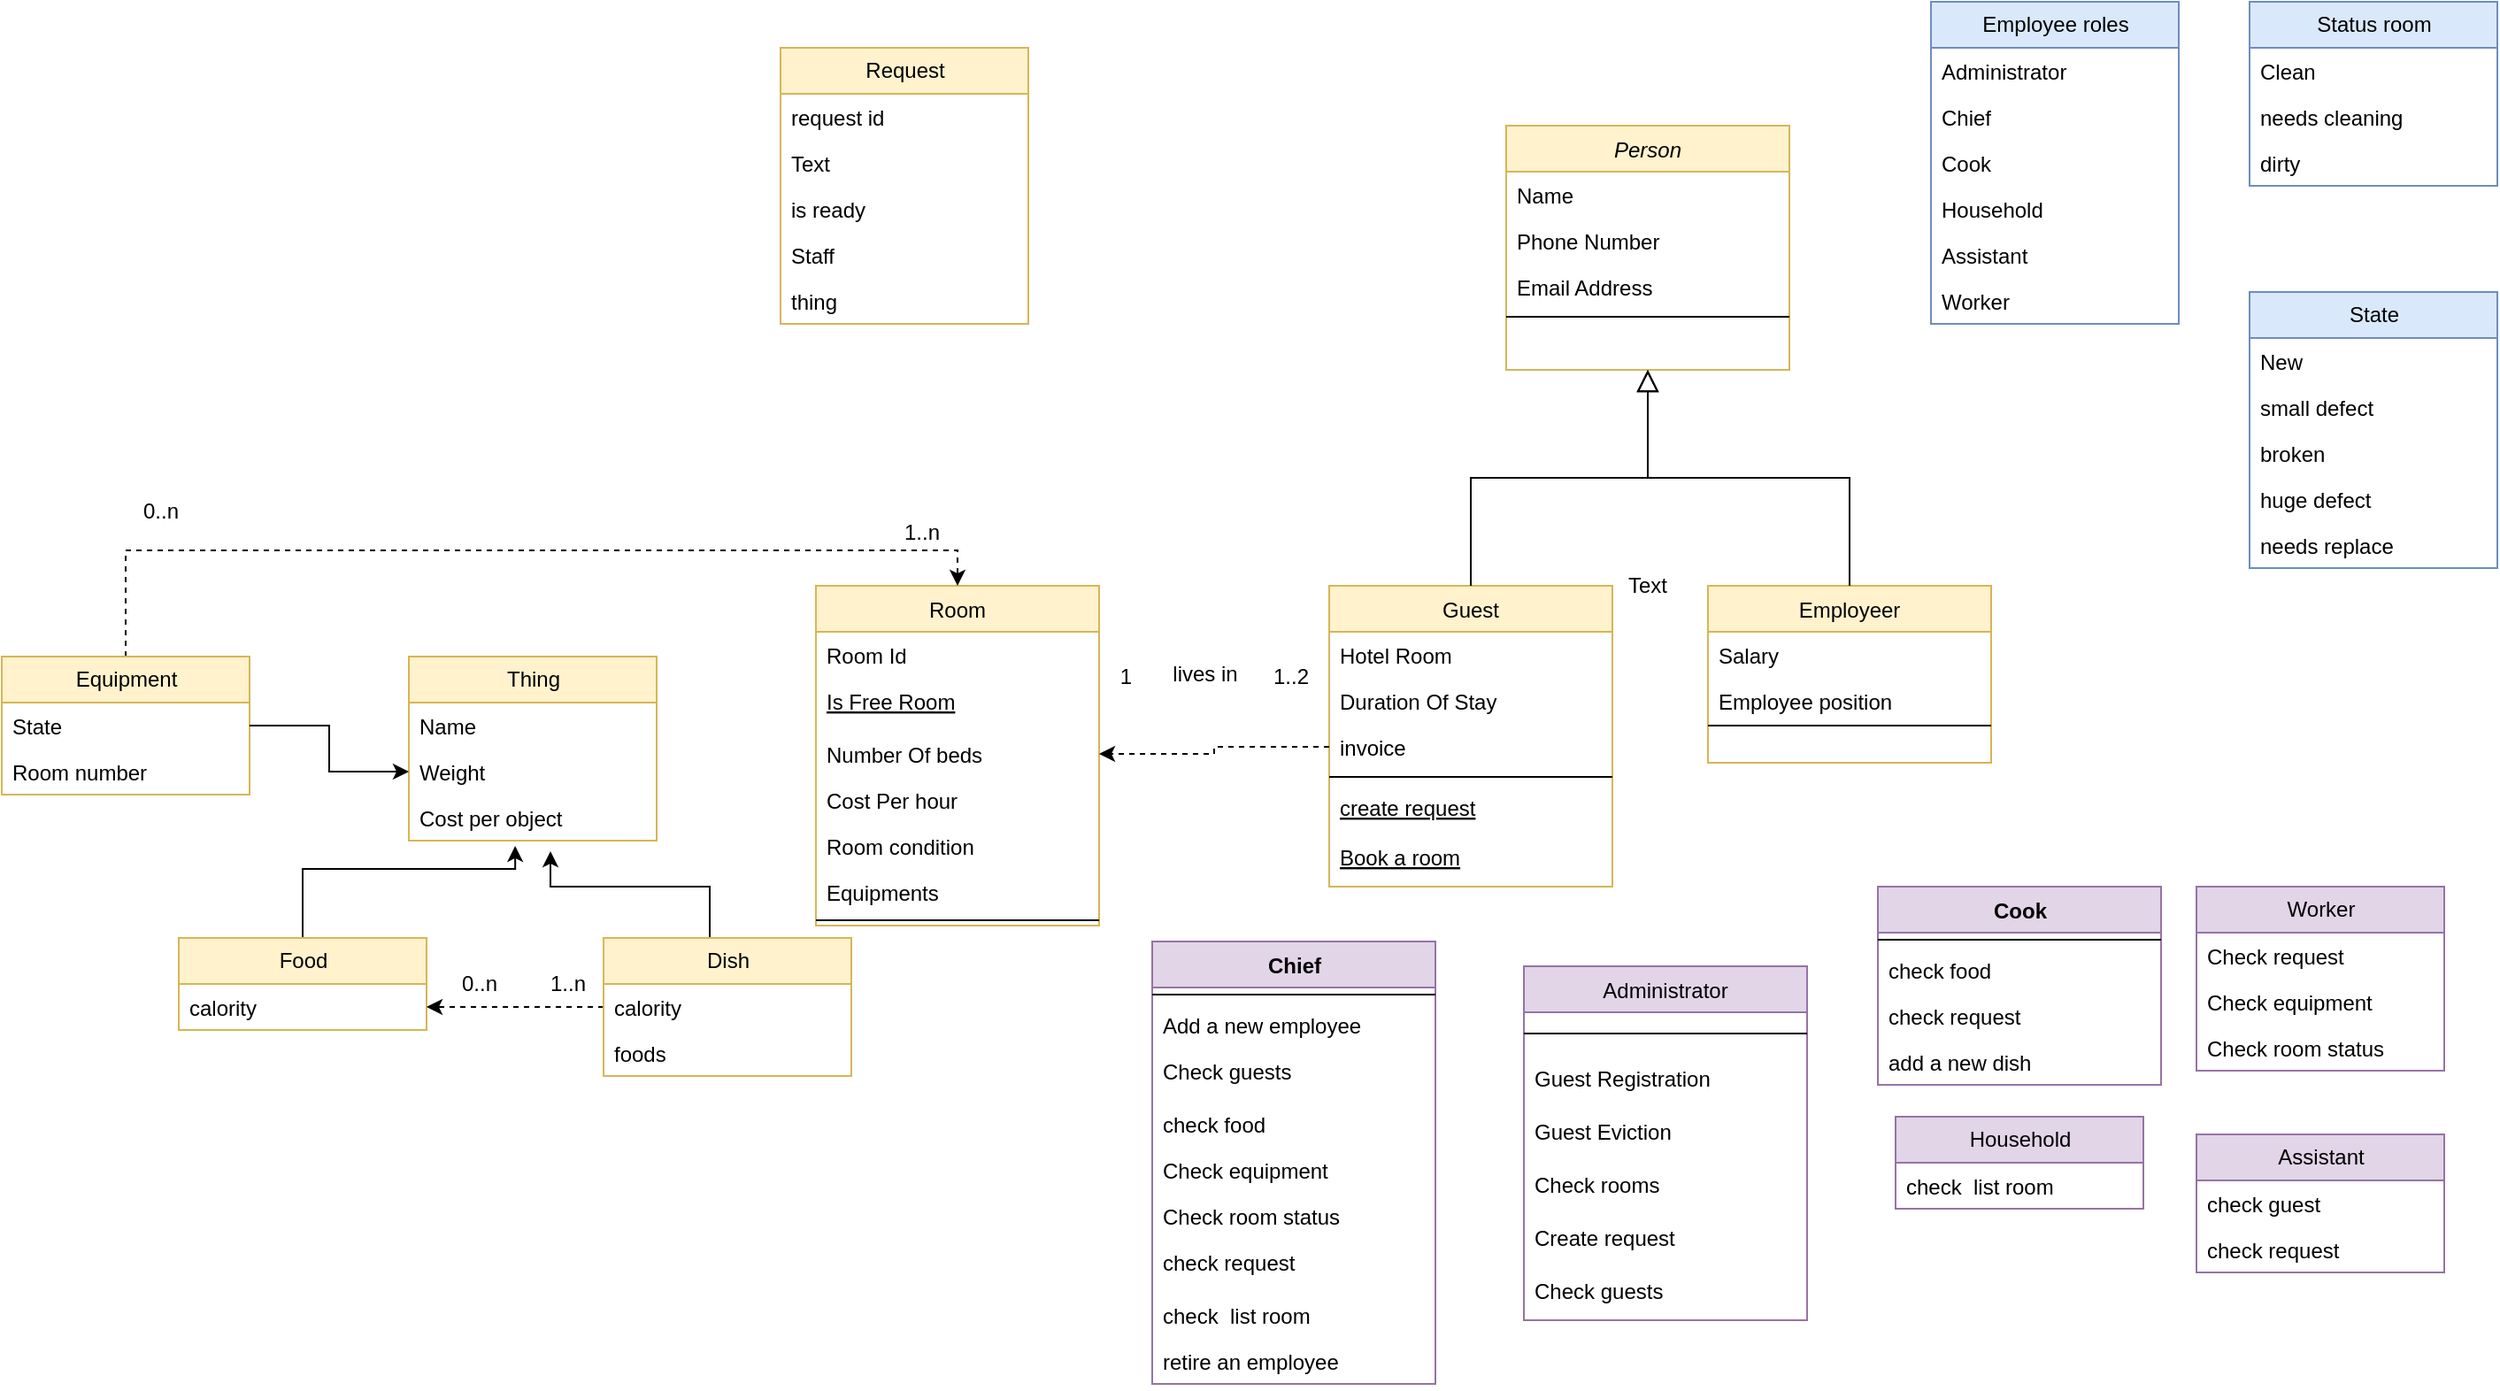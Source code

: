 <mxfile version="14.8.0" type="github">
  <diagram id="C5RBs43oDa-KdzZeNtuy" name="Page-1">
    <mxGraphModel dx="2580" dy="656" grid="1" gridSize="10" guides="1" tooltips="1" connect="1" arrows="1" fold="1" page="1" pageScale="1" pageWidth="827" pageHeight="1169" math="0" shadow="0">
      <root>
        <mxCell id="WIyWlLk6GJQsqaUBKTNV-0" />
        <mxCell id="WIyWlLk6GJQsqaUBKTNV-1" parent="WIyWlLk6GJQsqaUBKTNV-0" />
        <mxCell id="zkfFHV4jXpPFQw0GAbJ--0" value="Person" style="swimlane;fontStyle=2;align=center;verticalAlign=top;childLayout=stackLayout;horizontal=1;startSize=26;horizontalStack=0;resizeParent=1;resizeLast=0;collapsible=1;marginBottom=0;rounded=0;shadow=0;strokeWidth=1;fillColor=#fff2cc;strokeColor=#d6b656;" parent="WIyWlLk6GJQsqaUBKTNV-1" vertex="1">
          <mxGeometry x="220" y="100" width="160" height="138" as="geometry">
            <mxRectangle x="230" y="140" width="160" height="26" as="alternateBounds" />
          </mxGeometry>
        </mxCell>
        <mxCell id="zkfFHV4jXpPFQw0GAbJ--1" value="Name" style="text;align=left;verticalAlign=top;spacingLeft=4;spacingRight=4;overflow=hidden;rotatable=0;points=[[0,0.5],[1,0.5]];portConstraint=eastwest;" parent="zkfFHV4jXpPFQw0GAbJ--0" vertex="1">
          <mxGeometry y="26" width="160" height="26" as="geometry" />
        </mxCell>
        <mxCell id="zkfFHV4jXpPFQw0GAbJ--2" value="Phone Number" style="text;align=left;verticalAlign=top;spacingLeft=4;spacingRight=4;overflow=hidden;rotatable=0;points=[[0,0.5],[1,0.5]];portConstraint=eastwest;rounded=0;shadow=0;html=0;" parent="zkfFHV4jXpPFQw0GAbJ--0" vertex="1">
          <mxGeometry y="52" width="160" height="26" as="geometry" />
        </mxCell>
        <mxCell id="zkfFHV4jXpPFQw0GAbJ--3" value="Email Address" style="text;align=left;verticalAlign=top;spacingLeft=4;spacingRight=4;overflow=hidden;rotatable=0;points=[[0,0.5],[1,0.5]];portConstraint=eastwest;rounded=0;shadow=0;html=0;" parent="zkfFHV4jXpPFQw0GAbJ--0" vertex="1">
          <mxGeometry y="78" width="160" height="26" as="geometry" />
        </mxCell>
        <mxCell id="zkfFHV4jXpPFQw0GAbJ--4" value="" style="line;html=1;strokeWidth=1;align=left;verticalAlign=middle;spacingTop=-1;spacingLeft=3;spacingRight=3;rotatable=0;labelPosition=right;points=[];portConstraint=eastwest;" parent="zkfFHV4jXpPFQw0GAbJ--0" vertex="1">
          <mxGeometry y="104" width="160" height="8" as="geometry" />
        </mxCell>
        <mxCell id="zkfFHV4jXpPFQw0GAbJ--6" value="Guest" style="swimlane;fontStyle=0;align=center;verticalAlign=top;childLayout=stackLayout;horizontal=1;startSize=26;horizontalStack=0;resizeParent=1;resizeLast=0;collapsible=1;marginBottom=0;rounded=0;shadow=0;strokeWidth=1;fillColor=#fff2cc;strokeColor=#d6b656;" parent="WIyWlLk6GJQsqaUBKTNV-1" vertex="1">
          <mxGeometry x="120" y="360" width="160" height="170" as="geometry">
            <mxRectangle x="120" y="360" width="160" height="26" as="alternateBounds" />
          </mxGeometry>
        </mxCell>
        <mxCell id="zkfFHV4jXpPFQw0GAbJ--7" value="Hotel Room" style="text;align=left;verticalAlign=top;spacingLeft=4;spacingRight=4;overflow=hidden;rotatable=0;points=[[0,0.5],[1,0.5]];portConstraint=eastwest;" parent="zkfFHV4jXpPFQw0GAbJ--6" vertex="1">
          <mxGeometry y="26" width="160" height="26" as="geometry" />
        </mxCell>
        <mxCell id="yf0rMmbmhdblQvmh_rV2-175" value="Duration Of Stay" style="text;align=left;verticalAlign=top;spacingLeft=4;spacingRight=4;overflow=hidden;rotatable=0;points=[[0,0.5],[1,0.5]];portConstraint=eastwest;rounded=0;shadow=0;html=0;" vertex="1" parent="zkfFHV4jXpPFQw0GAbJ--6">
          <mxGeometry y="52" width="160" height="26" as="geometry" />
        </mxCell>
        <mxCell id="zkfFHV4jXpPFQw0GAbJ--8" value="invoice" style="text;align=left;verticalAlign=top;spacingLeft=4;spacingRight=4;overflow=hidden;rotatable=0;points=[[0,0.5],[1,0.5]];portConstraint=eastwest;rounded=0;shadow=0;html=0;" parent="zkfFHV4jXpPFQw0GAbJ--6" vertex="1">
          <mxGeometry y="78" width="160" height="26" as="geometry" />
        </mxCell>
        <mxCell id="zkfFHV4jXpPFQw0GAbJ--9" value="" style="line;html=1;strokeWidth=1;align=left;verticalAlign=middle;spacingTop=-1;spacingLeft=3;spacingRight=3;rotatable=0;labelPosition=right;points=[];portConstraint=eastwest;" parent="zkfFHV4jXpPFQw0GAbJ--6" vertex="1">
          <mxGeometry y="104" width="160" height="8" as="geometry" />
        </mxCell>
        <mxCell id="yf0rMmbmhdblQvmh_rV2-177" value="create request" style="text;align=left;verticalAlign=top;spacingLeft=4;spacingRight=4;overflow=hidden;rotatable=0;points=[[0,0.5],[1,0.5]];portConstraint=eastwest;fontStyle=4" vertex="1" parent="zkfFHV4jXpPFQw0GAbJ--6">
          <mxGeometry y="112" width="160" height="28" as="geometry" />
        </mxCell>
        <mxCell id="zkfFHV4jXpPFQw0GAbJ--10" value="Book a room" style="text;align=left;verticalAlign=top;spacingLeft=4;spacingRight=4;overflow=hidden;rotatable=0;points=[[0,0.5],[1,0.5]];portConstraint=eastwest;fontStyle=4" parent="zkfFHV4jXpPFQw0GAbJ--6" vertex="1">
          <mxGeometry y="140" width="160" height="28" as="geometry" />
        </mxCell>
        <mxCell id="zkfFHV4jXpPFQw0GAbJ--12" value="" style="endArrow=block;endSize=10;endFill=0;shadow=0;strokeWidth=1;rounded=0;edgeStyle=elbowEdgeStyle;elbow=vertical;" parent="WIyWlLk6GJQsqaUBKTNV-1" source="zkfFHV4jXpPFQw0GAbJ--6" target="zkfFHV4jXpPFQw0GAbJ--0" edge="1">
          <mxGeometry width="160" relative="1" as="geometry">
            <mxPoint x="200" y="203" as="sourcePoint" />
            <mxPoint x="200" y="203" as="targetPoint" />
          </mxGeometry>
        </mxCell>
        <mxCell id="zkfFHV4jXpPFQw0GAbJ--13" value="Employeer" style="swimlane;fontStyle=0;align=center;verticalAlign=top;childLayout=stackLayout;horizontal=1;startSize=26;horizontalStack=0;resizeParent=1;resizeLast=0;collapsible=1;marginBottom=0;rounded=0;shadow=0;strokeWidth=1;fillColor=#fff2cc;strokeColor=#d6b656;" parent="WIyWlLk6GJQsqaUBKTNV-1" vertex="1">
          <mxGeometry x="334" y="360" width="160" height="100" as="geometry">
            <mxRectangle x="340" y="380" width="170" height="26" as="alternateBounds" />
          </mxGeometry>
        </mxCell>
        <mxCell id="yf0rMmbmhdblQvmh_rV2-78" value="Salary" style="text;align=left;verticalAlign=top;spacingLeft=4;spacingRight=4;overflow=hidden;rotatable=0;points=[[0,0.5],[1,0.5]];portConstraint=eastwest;" vertex="1" parent="zkfFHV4jXpPFQw0GAbJ--13">
          <mxGeometry y="26" width="160" height="26" as="geometry" />
        </mxCell>
        <mxCell id="zkfFHV4jXpPFQw0GAbJ--14" value="Employee position" style="text;align=left;verticalAlign=top;spacingLeft=4;spacingRight=4;overflow=hidden;rotatable=0;points=[[0,0.5],[1,0.5]];portConstraint=eastwest;" parent="zkfFHV4jXpPFQw0GAbJ--13" vertex="1">
          <mxGeometry y="52" width="160" height="26" as="geometry" />
        </mxCell>
        <mxCell id="zkfFHV4jXpPFQw0GAbJ--15" value="" style="line;html=1;strokeWidth=1;align=left;verticalAlign=middle;spacingTop=-1;spacingLeft=3;spacingRight=3;rotatable=0;labelPosition=right;points=[];portConstraint=eastwest;" parent="zkfFHV4jXpPFQw0GAbJ--13" vertex="1">
          <mxGeometry y="78" width="160" height="2" as="geometry" />
        </mxCell>
        <mxCell id="zkfFHV4jXpPFQw0GAbJ--16" value="" style="endArrow=block;endSize=10;endFill=0;shadow=0;strokeWidth=1;rounded=0;edgeStyle=elbowEdgeStyle;elbow=vertical;" parent="WIyWlLk6GJQsqaUBKTNV-1" source="zkfFHV4jXpPFQw0GAbJ--13" target="zkfFHV4jXpPFQw0GAbJ--0" edge="1">
          <mxGeometry width="160" relative="1" as="geometry">
            <mxPoint x="210" y="373" as="sourcePoint" />
            <mxPoint x="310" y="271" as="targetPoint" />
          </mxGeometry>
        </mxCell>
        <mxCell id="yf0rMmbmhdblQvmh_rV2-1" value="Text" style="text;html=1;strokeColor=none;fillColor=none;align=center;verticalAlign=middle;whiteSpace=wrap;rounded=0;" vertex="1" parent="WIyWlLk6GJQsqaUBKTNV-1">
          <mxGeometry x="280" y="350" width="40" height="20" as="geometry" />
        </mxCell>
        <mxCell id="yf0rMmbmhdblQvmh_rV2-2" value="Room" style="swimlane;fontStyle=0;align=center;verticalAlign=top;childLayout=stackLayout;horizontal=1;startSize=26;horizontalStack=0;resizeParent=1;resizeLast=0;collapsible=1;marginBottom=0;rounded=0;shadow=0;strokeWidth=1;fillColor=#fff2cc;strokeColor=#d6b656;" vertex="1" parent="WIyWlLk6GJQsqaUBKTNV-1">
          <mxGeometry x="-170" y="360" width="160" height="192" as="geometry">
            <mxRectangle x="120" y="360" width="160" height="26" as="alternateBounds" />
          </mxGeometry>
        </mxCell>
        <mxCell id="yf0rMmbmhdblQvmh_rV2-3" value="Room Id" style="text;align=left;verticalAlign=top;spacingLeft=4;spacingRight=4;overflow=hidden;rotatable=0;points=[[0,0.5],[1,0.5]];portConstraint=eastwest;" vertex="1" parent="yf0rMmbmhdblQvmh_rV2-2">
          <mxGeometry y="26" width="160" height="26" as="geometry" />
        </mxCell>
        <mxCell id="yf0rMmbmhdblQvmh_rV2-6" value="Is Free Room" style="text;align=left;verticalAlign=top;spacingLeft=4;spacingRight=4;overflow=hidden;rotatable=0;points=[[0,0.5],[1,0.5]];portConstraint=eastwest;fontStyle=4" vertex="1" parent="yf0rMmbmhdblQvmh_rV2-2">
          <mxGeometry y="52" width="160" height="30" as="geometry" />
        </mxCell>
        <mxCell id="yf0rMmbmhdblQvmh_rV2-4" value="Number Of beds" style="text;align=left;verticalAlign=top;spacingLeft=4;spacingRight=4;overflow=hidden;rotatable=0;points=[[0,0.5],[1,0.5]];portConstraint=eastwest;rounded=0;shadow=0;html=0;" vertex="1" parent="yf0rMmbmhdblQvmh_rV2-2">
          <mxGeometry y="82" width="160" height="26" as="geometry" />
        </mxCell>
        <mxCell id="yf0rMmbmhdblQvmh_rV2-31" value="Cost Per hour" style="text;align=left;verticalAlign=top;spacingLeft=4;spacingRight=4;overflow=hidden;rotatable=0;points=[[0,0.5],[1,0.5]];portConstraint=eastwest;rounded=0;shadow=0;html=0;" vertex="1" parent="yf0rMmbmhdblQvmh_rV2-2">
          <mxGeometry y="108" width="160" height="26" as="geometry" />
        </mxCell>
        <mxCell id="yf0rMmbmhdblQvmh_rV2-131" value="Room condition" style="text;align=left;verticalAlign=top;spacingLeft=4;spacingRight=4;overflow=hidden;rotatable=0;points=[[0,0.5],[1,0.5]];portConstraint=eastwest;rounded=0;shadow=0;html=0;" vertex="1" parent="yf0rMmbmhdblQvmh_rV2-2">
          <mxGeometry y="134" width="160" height="26" as="geometry" />
        </mxCell>
        <mxCell id="yf0rMmbmhdblQvmh_rV2-13" value="Equipments" style="text;align=left;verticalAlign=top;spacingLeft=4;spacingRight=4;overflow=hidden;rotatable=0;points=[[0,0.5],[1,0.5]];portConstraint=eastwest;rounded=0;shadow=0;html=0;" vertex="1" parent="yf0rMmbmhdblQvmh_rV2-2">
          <mxGeometry y="160" width="160" height="26" as="geometry" />
        </mxCell>
        <mxCell id="yf0rMmbmhdblQvmh_rV2-5" value="" style="line;html=1;strokeWidth=1;align=left;verticalAlign=middle;spacingTop=-1;spacingLeft=3;spacingRight=3;rotatable=0;labelPosition=right;points=[];portConstraint=eastwest;" vertex="1" parent="yf0rMmbmhdblQvmh_rV2-2">
          <mxGeometry y="186" width="160" height="6" as="geometry" />
        </mxCell>
        <mxCell id="yf0rMmbmhdblQvmh_rV2-14" style="edgeStyle=orthogonalEdgeStyle;rounded=0;orthogonalLoop=1;jettySize=auto;html=1;entryX=1;entryY=0.5;entryDx=0;entryDy=0;dashed=1;" edge="1" parent="WIyWlLk6GJQsqaUBKTNV-1" source="zkfFHV4jXpPFQw0GAbJ--8" target="yf0rMmbmhdblQvmh_rV2-4">
          <mxGeometry relative="1" as="geometry" />
        </mxCell>
        <mxCell id="yf0rMmbmhdblQvmh_rV2-15" value="" style="resizable=0;align=right;verticalAlign=bottom;labelBackgroundColor=none;fontSize=12;" connectable="0" vertex="1" parent="WIyWlLk6GJQsqaUBKTNV-1">
          <mxGeometry x="50" y="429" as="geometry">
            <mxPoint x="65" y="-3" as="offset" />
          </mxGeometry>
        </mxCell>
        <mxCell id="yf0rMmbmhdblQvmh_rV2-18" value="1..2" style="resizable=0;align=right;verticalAlign=bottom;labelBackgroundColor=none;fontSize=12;" connectable="0" vertex="1" parent="WIyWlLk6GJQsqaUBKTNV-1">
          <mxGeometry x="109.997" y="420.002" as="geometry" />
        </mxCell>
        <mxCell id="yf0rMmbmhdblQvmh_rV2-19" value="lives in" style="text;html=1;strokeColor=none;fillColor=none;align=center;verticalAlign=middle;whiteSpace=wrap;rounded=0;" vertex="1" parent="WIyWlLk6GJQsqaUBKTNV-1">
          <mxGeometry x="30" y="400" width="40" height="20" as="geometry" />
        </mxCell>
        <mxCell id="yf0rMmbmhdblQvmh_rV2-21" value="Administrator" style="swimlane;fontStyle=0;align=center;verticalAlign=top;childLayout=stackLayout;horizontal=1;startSize=26;horizontalStack=0;resizeParent=1;resizeLast=0;collapsible=1;marginBottom=0;rounded=0;shadow=0;strokeWidth=1;fillColor=#e1d5e7;strokeColor=#9673a6;" vertex="1" parent="WIyWlLk6GJQsqaUBKTNV-1">
          <mxGeometry x="230" y="575" width="160" height="200" as="geometry">
            <mxRectangle x="340" y="380" width="170" height="26" as="alternateBounds" />
          </mxGeometry>
        </mxCell>
        <mxCell id="yf0rMmbmhdblQvmh_rV2-24" value="" style="line;html=1;strokeWidth=1;align=left;verticalAlign=middle;spacingTop=-1;spacingLeft=3;spacingRight=3;rotatable=0;labelPosition=right;points=[];portConstraint=eastwest;" vertex="1" parent="yf0rMmbmhdblQvmh_rV2-21">
          <mxGeometry y="26" width="160" height="24" as="geometry" />
        </mxCell>
        <mxCell id="yf0rMmbmhdblQvmh_rV2-28" value="Guest Registration" style="text;align=left;verticalAlign=top;spacingLeft=4;spacingRight=4;overflow=hidden;rotatable=0;points=[[0,0.5],[1,0.5]];portConstraint=eastwest;" vertex="1" parent="yf0rMmbmhdblQvmh_rV2-21">
          <mxGeometry y="50" width="160" height="30" as="geometry" />
        </mxCell>
        <mxCell id="yf0rMmbmhdblQvmh_rV2-111" value="Guest Eviction" style="text;align=left;verticalAlign=top;spacingLeft=4;spacingRight=4;overflow=hidden;rotatable=0;points=[[0,0.5],[1,0.5]];portConstraint=eastwest;" vertex="1" parent="yf0rMmbmhdblQvmh_rV2-21">
          <mxGeometry y="80" width="160" height="30" as="geometry" />
        </mxCell>
        <mxCell id="yf0rMmbmhdblQvmh_rV2-112" value="Check rooms" style="text;align=left;verticalAlign=top;spacingLeft=4;spacingRight=4;overflow=hidden;rotatable=0;points=[[0,0.5],[1,0.5]];portConstraint=eastwest;" vertex="1" parent="yf0rMmbmhdblQvmh_rV2-21">
          <mxGeometry y="110" width="160" height="30" as="geometry" />
        </mxCell>
        <mxCell id="yf0rMmbmhdblQvmh_rV2-143" value="Create request " style="text;align=left;verticalAlign=top;spacingLeft=4;spacingRight=4;overflow=hidden;rotatable=0;points=[[0,0.5],[1,0.5]];portConstraint=eastwest;" vertex="1" parent="yf0rMmbmhdblQvmh_rV2-21">
          <mxGeometry y="140" width="160" height="30" as="geometry" />
        </mxCell>
        <mxCell id="yf0rMmbmhdblQvmh_rV2-29" value="Check guests" style="text;align=left;verticalAlign=top;spacingLeft=4;spacingRight=4;overflow=hidden;rotatable=0;points=[[0,0.5],[1,0.5]];portConstraint=eastwest;" vertex="1" parent="yf0rMmbmhdblQvmh_rV2-21">
          <mxGeometry y="170" width="160" height="30" as="geometry" />
        </mxCell>
        <mxCell id="yf0rMmbmhdblQvmh_rV2-27" value="1" style="resizable=0;align=right;verticalAlign=bottom;labelBackgroundColor=none;fontSize=12;" connectable="0" vertex="1" parent="WIyWlLk6GJQsqaUBKTNV-1">
          <mxGeometry x="9.997" y="420.002" as="geometry" />
        </mxCell>
        <mxCell id="yf0rMmbmhdblQvmh_rV2-52" value="Chief" style="swimlane;fontStyle=1;align=center;verticalAlign=top;childLayout=stackLayout;horizontal=1;startSize=26;horizontalStack=0;resizeParent=1;resizeParentMax=0;resizeLast=0;collapsible=1;marginBottom=0;rounded=0;html=1;fillColor=#e1d5e7;strokeColor=#9673a6;" vertex="1" parent="WIyWlLk6GJQsqaUBKTNV-1">
          <mxGeometry x="20" y="561" width="160" height="250" as="geometry" />
        </mxCell>
        <mxCell id="yf0rMmbmhdblQvmh_rV2-54" value="" style="line;strokeWidth=1;fillColor=none;align=left;verticalAlign=middle;spacingTop=-1;spacingLeft=3;spacingRight=3;rotatable=0;labelPosition=right;points=[];portConstraint=eastwest;" vertex="1" parent="yf0rMmbmhdblQvmh_rV2-52">
          <mxGeometry y="26" width="160" height="8" as="geometry" />
        </mxCell>
        <mxCell id="yf0rMmbmhdblQvmh_rV2-55" value="Add a new employee" style="text;strokeColor=none;fillColor=none;align=left;verticalAlign=top;spacingLeft=4;spacingRight=4;overflow=hidden;rotatable=0;points=[[0,0.5],[1,0.5]];portConstraint=eastwest;" vertex="1" parent="yf0rMmbmhdblQvmh_rV2-52">
          <mxGeometry y="34" width="160" height="26" as="geometry" />
        </mxCell>
        <mxCell id="yf0rMmbmhdblQvmh_rV2-170" value="Check guests" style="text;align=left;verticalAlign=top;spacingLeft=4;spacingRight=4;overflow=hidden;rotatable=0;points=[[0,0.5],[1,0.5]];portConstraint=eastwest;" vertex="1" parent="yf0rMmbmhdblQvmh_rV2-52">
          <mxGeometry y="60" width="160" height="30" as="geometry" />
        </mxCell>
        <mxCell id="yf0rMmbmhdblQvmh_rV2-174" value="check food" style="text;strokeColor=none;fillColor=none;align=left;verticalAlign=top;spacingLeft=4;spacingRight=4;overflow=hidden;rotatable=0;points=[[0,0.5],[1,0.5]];portConstraint=eastwest;" vertex="1" parent="yf0rMmbmhdblQvmh_rV2-52">
          <mxGeometry y="90" width="160" height="26" as="geometry" />
        </mxCell>
        <mxCell id="yf0rMmbmhdblQvmh_rV2-172" value="Check equipment" style="text;strokeColor=none;fillColor=none;align=left;verticalAlign=top;spacingLeft=4;spacingRight=4;overflow=hidden;rotatable=0;points=[[0,0.5],[1,0.5]];portConstraint=eastwest;" vertex="1" parent="yf0rMmbmhdblQvmh_rV2-52">
          <mxGeometry y="116" width="160" height="26" as="geometry" />
        </mxCell>
        <mxCell id="yf0rMmbmhdblQvmh_rV2-173" value="Check room status" style="text;strokeColor=none;fillColor=none;align=left;verticalAlign=top;spacingLeft=4;spacingRight=4;overflow=hidden;rotatable=0;points=[[0,0.5],[1,0.5]];portConstraint=eastwest;" vertex="1" parent="yf0rMmbmhdblQvmh_rV2-52">
          <mxGeometry y="142" width="160" height="26" as="geometry" />
        </mxCell>
        <mxCell id="yf0rMmbmhdblQvmh_rV2-169" value="check request " style="text;align=left;verticalAlign=top;spacingLeft=4;spacingRight=4;overflow=hidden;rotatable=0;points=[[0,0.5],[1,0.5]];portConstraint=eastwest;" vertex="1" parent="yf0rMmbmhdblQvmh_rV2-52">
          <mxGeometry y="168" width="160" height="30" as="geometry" />
        </mxCell>
        <mxCell id="yf0rMmbmhdblQvmh_rV2-171" value="check  list room" style="text;strokeColor=none;fillColor=none;align=left;verticalAlign=top;spacingLeft=4;spacingRight=4;overflow=hidden;rotatable=0;points=[[0,0.5],[1,0.5]];portConstraint=eastwest;" vertex="1" parent="yf0rMmbmhdblQvmh_rV2-52">
          <mxGeometry y="198" width="160" height="26" as="geometry" />
        </mxCell>
        <mxCell id="yf0rMmbmhdblQvmh_rV2-166" value="retire an employee" style="text;strokeColor=none;fillColor=none;align=left;verticalAlign=top;spacingLeft=4;spacingRight=4;overflow=hidden;rotatable=0;points=[[0,0.5],[1,0.5]];portConstraint=eastwest;" vertex="1" parent="yf0rMmbmhdblQvmh_rV2-52">
          <mxGeometry y="224" width="160" height="26" as="geometry" />
        </mxCell>
        <mxCell id="yf0rMmbmhdblQvmh_rV2-61" value="Cook" style="swimlane;fontStyle=1;align=center;verticalAlign=top;childLayout=stackLayout;horizontal=1;startSize=26;horizontalStack=0;resizeParent=1;resizeParentMax=0;resizeLast=0;collapsible=1;marginBottom=0;rounded=0;html=1;fillColor=#e1d5e7;strokeColor=#9673a6;" vertex="1" parent="WIyWlLk6GJQsqaUBKTNV-1">
          <mxGeometry x="430" y="530" width="160" height="112" as="geometry" />
        </mxCell>
        <mxCell id="yf0rMmbmhdblQvmh_rV2-63" value="" style="line;strokeWidth=1;fillColor=none;align=left;verticalAlign=middle;spacingTop=-1;spacingLeft=3;spacingRight=3;rotatable=0;labelPosition=right;points=[];portConstraint=eastwest;" vertex="1" parent="yf0rMmbmhdblQvmh_rV2-61">
          <mxGeometry y="26" width="160" height="8" as="geometry" />
        </mxCell>
        <mxCell id="yf0rMmbmhdblQvmh_rV2-101" value="check food" style="text;strokeColor=none;fillColor=none;align=left;verticalAlign=top;spacingLeft=4;spacingRight=4;overflow=hidden;rotatable=0;points=[[0,0.5],[1,0.5]];portConstraint=eastwest;" vertex="1" parent="yf0rMmbmhdblQvmh_rV2-61">
          <mxGeometry y="34" width="160" height="26" as="geometry" />
        </mxCell>
        <mxCell id="yf0rMmbmhdblQvmh_rV2-165" value="check request" style="text;strokeColor=none;fillColor=none;align=left;verticalAlign=top;spacingLeft=4;spacingRight=4;overflow=hidden;rotatable=0;points=[[0,0.5],[1,0.5]];portConstraint=eastwest;" vertex="1" parent="yf0rMmbmhdblQvmh_rV2-61">
          <mxGeometry y="60" width="160" height="26" as="geometry" />
        </mxCell>
        <mxCell id="yf0rMmbmhdblQvmh_rV2-64" value="add a new dish" style="text;strokeColor=none;fillColor=none;align=left;verticalAlign=top;spacingLeft=4;spacingRight=4;overflow=hidden;rotatable=0;points=[[0,0.5],[1,0.5]];portConstraint=eastwest;" vertex="1" parent="yf0rMmbmhdblQvmh_rV2-61">
          <mxGeometry y="86" width="160" height="26" as="geometry" />
        </mxCell>
        <mxCell id="yf0rMmbmhdblQvmh_rV2-79" value="Employee roles" style="swimlane;fontStyle=0;childLayout=stackLayout;horizontal=1;startSize=26;horizontalStack=0;resizeParent=1;resizeParentMax=0;resizeLast=0;collapsible=1;marginBottom=0;rounded=0;html=1;fillColor=#dae8fc;strokeColor=#6c8ebf;" vertex="1" parent="WIyWlLk6GJQsqaUBKTNV-1">
          <mxGeometry x="460" y="30" width="140" height="182" as="geometry" />
        </mxCell>
        <mxCell id="yf0rMmbmhdblQvmh_rV2-80" value="Administrator" style="text;strokeColor=none;fillColor=none;align=left;verticalAlign=top;spacingLeft=4;spacingRight=4;overflow=hidden;rotatable=0;points=[[0,0.5],[1,0.5]];portConstraint=eastwest;" vertex="1" parent="yf0rMmbmhdblQvmh_rV2-79">
          <mxGeometry y="26" width="140" height="26" as="geometry" />
        </mxCell>
        <mxCell id="yf0rMmbmhdblQvmh_rV2-81" value="Chief" style="text;strokeColor=none;fillColor=none;align=left;verticalAlign=top;spacingLeft=4;spacingRight=4;overflow=hidden;rotatable=0;points=[[0,0.5],[1,0.5]];portConstraint=eastwest;" vertex="1" parent="yf0rMmbmhdblQvmh_rV2-79">
          <mxGeometry y="52" width="140" height="26" as="geometry" />
        </mxCell>
        <mxCell id="yf0rMmbmhdblQvmh_rV2-83" value="Cook" style="text;strokeColor=none;fillColor=none;align=left;verticalAlign=top;spacingLeft=4;spacingRight=4;overflow=hidden;rotatable=0;points=[[0,0.5],[1,0.5]];portConstraint=eastwest;" vertex="1" parent="yf0rMmbmhdblQvmh_rV2-79">
          <mxGeometry y="78" width="140" height="26" as="geometry" />
        </mxCell>
        <mxCell id="yf0rMmbmhdblQvmh_rV2-84" value="Household" style="text;strokeColor=none;fillColor=none;align=left;verticalAlign=top;spacingLeft=4;spacingRight=4;overflow=hidden;rotatable=0;points=[[0,0.5],[1,0.5]];portConstraint=eastwest;" vertex="1" parent="yf0rMmbmhdblQvmh_rV2-79">
          <mxGeometry y="104" width="140" height="26" as="geometry" />
        </mxCell>
        <mxCell id="yf0rMmbmhdblQvmh_rV2-85" value="Assistant" style="text;strokeColor=none;fillColor=none;align=left;verticalAlign=top;spacingLeft=4;spacingRight=4;overflow=hidden;rotatable=0;points=[[0,0.5],[1,0.5]];portConstraint=eastwest;" vertex="1" parent="yf0rMmbmhdblQvmh_rV2-79">
          <mxGeometry y="130" width="140" height="26" as="geometry" />
        </mxCell>
        <mxCell id="yf0rMmbmhdblQvmh_rV2-82" value="Worker" style="text;strokeColor=none;fillColor=none;align=left;verticalAlign=top;spacingLeft=4;spacingRight=4;overflow=hidden;rotatable=0;points=[[0,0.5],[1,0.5]];portConstraint=eastwest;" vertex="1" parent="yf0rMmbmhdblQvmh_rV2-79">
          <mxGeometry y="156" width="140" height="26" as="geometry" />
        </mxCell>
        <mxCell id="yf0rMmbmhdblQvmh_rV2-86" value="Status room" style="swimlane;fontStyle=0;childLayout=stackLayout;horizontal=1;startSize=26;horizontalStack=0;resizeParent=1;resizeParentMax=0;resizeLast=0;collapsible=1;marginBottom=0;rounded=0;html=1;fillColor=#dae8fc;strokeColor=#6c8ebf;" vertex="1" parent="WIyWlLk6GJQsqaUBKTNV-1">
          <mxGeometry x="640" y="30" width="140" height="104" as="geometry" />
        </mxCell>
        <mxCell id="yf0rMmbmhdblQvmh_rV2-87" value="Clean" style="text;strokeColor=none;fillColor=none;align=left;verticalAlign=top;spacingLeft=4;spacingRight=4;overflow=hidden;rotatable=0;points=[[0,0.5],[1,0.5]];portConstraint=eastwest;" vertex="1" parent="yf0rMmbmhdblQvmh_rV2-86">
          <mxGeometry y="26" width="140" height="26" as="geometry" />
        </mxCell>
        <mxCell id="yf0rMmbmhdblQvmh_rV2-88" value="needs cleaning" style="text;strokeColor=none;fillColor=none;align=left;verticalAlign=top;spacingLeft=4;spacingRight=4;overflow=hidden;rotatable=0;points=[[0,0.5],[1,0.5]];portConstraint=eastwest;" vertex="1" parent="yf0rMmbmhdblQvmh_rV2-86">
          <mxGeometry y="52" width="140" height="26" as="geometry" />
        </mxCell>
        <mxCell id="yf0rMmbmhdblQvmh_rV2-89" value="dirty" style="text;strokeColor=none;fillColor=none;align=left;verticalAlign=top;spacingLeft=4;spacingRight=4;overflow=hidden;rotatable=0;points=[[0,0.5],[1,0.5]];portConstraint=eastwest;" vertex="1" parent="yf0rMmbmhdblQvmh_rV2-86">
          <mxGeometry y="78" width="140" height="26" as="geometry" />
        </mxCell>
        <mxCell id="yf0rMmbmhdblQvmh_rV2-90" value="Thing" style="swimlane;fontStyle=0;childLayout=stackLayout;horizontal=1;startSize=26;fillColor=#fff2cc;horizontalStack=0;resizeParent=1;resizeParentMax=0;resizeLast=0;collapsible=1;marginBottom=0;rounded=0;html=1;strokeColor=#d6b656;" vertex="1" parent="WIyWlLk6GJQsqaUBKTNV-1">
          <mxGeometry x="-400" y="400" width="140" height="104" as="geometry" />
        </mxCell>
        <mxCell id="yf0rMmbmhdblQvmh_rV2-95" value="Name" style="text;strokeColor=none;fillColor=none;align=left;verticalAlign=top;spacingLeft=4;spacingRight=4;overflow=hidden;rotatable=0;points=[[0,0.5],[1,0.5]];portConstraint=eastwest;" vertex="1" parent="yf0rMmbmhdblQvmh_rV2-90">
          <mxGeometry y="26" width="140" height="26" as="geometry" />
        </mxCell>
        <mxCell id="yf0rMmbmhdblQvmh_rV2-91" value="Weight" style="text;strokeColor=none;fillColor=none;align=left;verticalAlign=top;spacingLeft=4;spacingRight=4;overflow=hidden;rotatable=0;points=[[0,0.5],[1,0.5]];portConstraint=eastwest;" vertex="1" parent="yf0rMmbmhdblQvmh_rV2-90">
          <mxGeometry y="52" width="140" height="26" as="geometry" />
        </mxCell>
        <mxCell id="yf0rMmbmhdblQvmh_rV2-92" value="Cost per object" style="text;strokeColor=none;fillColor=none;align=left;verticalAlign=top;spacingLeft=4;spacingRight=4;overflow=hidden;rotatable=0;points=[[0,0.5],[1,0.5]];portConstraint=eastwest;" vertex="1" parent="yf0rMmbmhdblQvmh_rV2-90">
          <mxGeometry y="78" width="140" height="26" as="geometry" />
        </mxCell>
        <mxCell id="yf0rMmbmhdblQvmh_rV2-100" style="edgeStyle=orthogonalEdgeStyle;rounded=0;orthogonalLoop=1;jettySize=auto;html=1;entryX=0.429;entryY=1.115;entryDx=0;entryDy=0;entryPerimeter=0;" edge="1" parent="WIyWlLk6GJQsqaUBKTNV-1" source="yf0rMmbmhdblQvmh_rV2-96" target="yf0rMmbmhdblQvmh_rV2-92">
          <mxGeometry relative="1" as="geometry">
            <Array as="points">
              <mxPoint x="-460" y="520" />
              <mxPoint x="-340" y="520" />
            </Array>
          </mxGeometry>
        </mxCell>
        <mxCell id="yf0rMmbmhdblQvmh_rV2-96" value="Food" style="swimlane;fontStyle=0;childLayout=stackLayout;horizontal=1;startSize=26;fillColor=#fff2cc;horizontalStack=0;resizeParent=1;resizeParentMax=0;resizeLast=0;collapsible=1;marginBottom=0;rounded=0;html=1;strokeColor=#d6b656;" vertex="1" parent="WIyWlLk6GJQsqaUBKTNV-1">
          <mxGeometry x="-530" y="559" width="140" height="52" as="geometry" />
        </mxCell>
        <mxCell id="yf0rMmbmhdblQvmh_rV2-97" value="calority" style="text;strokeColor=none;fillColor=none;align=left;verticalAlign=top;spacingLeft=4;spacingRight=4;overflow=hidden;rotatable=0;points=[[0,0.5],[1,0.5]];portConstraint=eastwest;" vertex="1" parent="yf0rMmbmhdblQvmh_rV2-96">
          <mxGeometry y="26" width="140" height="26" as="geometry" />
        </mxCell>
        <mxCell id="yf0rMmbmhdblQvmh_rV2-106" style="edgeStyle=orthogonalEdgeStyle;rounded=0;orthogonalLoop=1;jettySize=auto;html=1;entryX=1;entryY=0.5;entryDx=0;entryDy=0;dashed=1;" edge="1" parent="WIyWlLk6GJQsqaUBKTNV-1" source="yf0rMmbmhdblQvmh_rV2-102" target="yf0rMmbmhdblQvmh_rV2-97">
          <mxGeometry relative="1" as="geometry" />
        </mxCell>
        <mxCell id="yf0rMmbmhdblQvmh_rV2-107" style="edgeStyle=orthogonalEdgeStyle;rounded=0;orthogonalLoop=1;jettySize=auto;html=1;" edge="1" parent="WIyWlLk6GJQsqaUBKTNV-1" source="yf0rMmbmhdblQvmh_rV2-102">
          <mxGeometry relative="1" as="geometry">
            <mxPoint x="-320" y="510" as="targetPoint" />
            <Array as="points">
              <mxPoint x="-230" y="530" />
              <mxPoint x="-320" y="530" />
            </Array>
          </mxGeometry>
        </mxCell>
        <mxCell id="yf0rMmbmhdblQvmh_rV2-102" value="Dish" style="swimlane;fontStyle=0;childLayout=stackLayout;horizontal=1;startSize=26;fillColor=#fff2cc;horizontalStack=0;resizeParent=1;resizeParentMax=0;resizeLast=0;collapsible=1;marginBottom=0;rounded=0;html=1;strokeColor=#d6b656;" vertex="1" parent="WIyWlLk6GJQsqaUBKTNV-1">
          <mxGeometry x="-290" y="559" width="140" height="78" as="geometry" />
        </mxCell>
        <mxCell id="yf0rMmbmhdblQvmh_rV2-103" value="calority" style="text;strokeColor=none;fillColor=none;align=left;verticalAlign=top;spacingLeft=4;spacingRight=4;overflow=hidden;rotatable=0;points=[[0,0.5],[1,0.5]];portConstraint=eastwest;" vertex="1" parent="yf0rMmbmhdblQvmh_rV2-102">
          <mxGeometry y="26" width="140" height="26" as="geometry" />
        </mxCell>
        <mxCell id="yf0rMmbmhdblQvmh_rV2-104" value="foods" style="text;strokeColor=none;fillColor=none;align=left;verticalAlign=top;spacingLeft=4;spacingRight=4;overflow=hidden;rotatable=0;points=[[0,0.5],[1,0.5]];portConstraint=eastwest;" vertex="1" parent="yf0rMmbmhdblQvmh_rV2-102">
          <mxGeometry y="52" width="140" height="26" as="geometry" />
        </mxCell>
        <mxCell id="yf0rMmbmhdblQvmh_rV2-109" value="0..n" style="text;html=1;strokeColor=none;fillColor=none;align=center;verticalAlign=middle;whiteSpace=wrap;rounded=0;" vertex="1" parent="WIyWlLk6GJQsqaUBKTNV-1">
          <mxGeometry x="-380" y="575" width="40" height="20" as="geometry" />
        </mxCell>
        <mxCell id="yf0rMmbmhdblQvmh_rV2-110" value="1..n" style="text;html=1;strokeColor=none;fillColor=none;align=center;verticalAlign=middle;whiteSpace=wrap;rounded=0;" vertex="1" parent="WIyWlLk6GJQsqaUBKTNV-1">
          <mxGeometry x="-330" y="575" width="40" height="20" as="geometry" />
        </mxCell>
        <mxCell id="yf0rMmbmhdblQvmh_rV2-130" style="edgeStyle=orthogonalEdgeStyle;rounded=0;orthogonalLoop=1;jettySize=auto;html=1;entryX=0.5;entryY=0;entryDx=0;entryDy=0;dashed=1;" edge="1" parent="WIyWlLk6GJQsqaUBKTNV-1" source="yf0rMmbmhdblQvmh_rV2-113" target="yf0rMmbmhdblQvmh_rV2-2">
          <mxGeometry relative="1" as="geometry">
            <Array as="points">
              <mxPoint x="-560" y="340" />
              <mxPoint x="-90" y="340" />
            </Array>
          </mxGeometry>
        </mxCell>
        <mxCell id="yf0rMmbmhdblQvmh_rV2-113" value="Equipment" style="swimlane;fontStyle=0;childLayout=stackLayout;horizontal=1;startSize=26;horizontalStack=0;resizeParent=1;resizeParentMax=0;resizeLast=0;collapsible=1;marginBottom=0;rounded=0;html=1;fillColor=#fff2cc;strokeColor=#d6b656;" vertex="1" parent="WIyWlLk6GJQsqaUBKTNV-1">
          <mxGeometry x="-630" y="400" width="140" height="78" as="geometry" />
        </mxCell>
        <mxCell id="yf0rMmbmhdblQvmh_rV2-114" value="State" style="text;strokeColor=none;fillColor=none;align=left;verticalAlign=top;spacingLeft=4;spacingRight=4;overflow=hidden;rotatable=0;points=[[0,0.5],[1,0.5]];portConstraint=eastwest;" vertex="1" parent="yf0rMmbmhdblQvmh_rV2-113">
          <mxGeometry y="26" width="140" height="26" as="geometry" />
        </mxCell>
        <mxCell id="yf0rMmbmhdblQvmh_rV2-115" value="Room number" style="text;strokeColor=none;fillColor=none;align=left;verticalAlign=top;spacingLeft=4;spacingRight=4;overflow=hidden;rotatable=0;points=[[0,0.5],[1,0.5]];portConstraint=eastwest;" vertex="1" parent="yf0rMmbmhdblQvmh_rV2-113">
          <mxGeometry y="52" width="140" height="26" as="geometry" />
        </mxCell>
        <mxCell id="yf0rMmbmhdblQvmh_rV2-125" value="State" style="swimlane;fontStyle=0;childLayout=stackLayout;horizontal=1;startSize=26;horizontalStack=0;resizeParent=1;resizeParentMax=0;resizeLast=0;collapsible=1;marginBottom=0;rounded=0;html=1;fillColor=#dae8fc;strokeColor=#6c8ebf;" vertex="1" parent="WIyWlLk6GJQsqaUBKTNV-1">
          <mxGeometry x="640" y="194" width="140" height="156" as="geometry" />
        </mxCell>
        <mxCell id="yf0rMmbmhdblQvmh_rV2-126" value="New " style="text;strokeColor=none;fillColor=none;align=left;verticalAlign=top;spacingLeft=4;spacingRight=4;overflow=hidden;rotatable=0;points=[[0,0.5],[1,0.5]];portConstraint=eastwest;" vertex="1" parent="yf0rMmbmhdblQvmh_rV2-125">
          <mxGeometry y="26" width="140" height="26" as="geometry" />
        </mxCell>
        <mxCell id="yf0rMmbmhdblQvmh_rV2-127" value="small defect" style="text;strokeColor=none;fillColor=none;align=left;verticalAlign=top;spacingLeft=4;spacingRight=4;overflow=hidden;rotatable=0;points=[[0,0.5],[1,0.5]];portConstraint=eastwest;" vertex="1" parent="yf0rMmbmhdblQvmh_rV2-125">
          <mxGeometry y="52" width="140" height="26" as="geometry" />
        </mxCell>
        <mxCell id="yf0rMmbmhdblQvmh_rV2-140" value="broken" style="text;strokeColor=none;fillColor=none;align=left;verticalAlign=top;spacingLeft=4;spacingRight=4;overflow=hidden;rotatable=0;points=[[0,0.5],[1,0.5]];portConstraint=eastwest;" vertex="1" parent="yf0rMmbmhdblQvmh_rV2-125">
          <mxGeometry y="78" width="140" height="26" as="geometry" />
        </mxCell>
        <mxCell id="yf0rMmbmhdblQvmh_rV2-141" value="huge defect" style="text;strokeColor=none;fillColor=none;align=left;verticalAlign=top;spacingLeft=4;spacingRight=4;overflow=hidden;rotatable=0;points=[[0,0.5],[1,0.5]];portConstraint=eastwest;" vertex="1" parent="yf0rMmbmhdblQvmh_rV2-125">
          <mxGeometry y="104" width="140" height="26" as="geometry" />
        </mxCell>
        <mxCell id="yf0rMmbmhdblQvmh_rV2-128" value="needs replace" style="text;strokeColor=none;fillColor=none;align=left;verticalAlign=top;spacingLeft=4;spacingRight=4;overflow=hidden;rotatable=0;points=[[0,0.5],[1,0.5]];portConstraint=eastwest;" vertex="1" parent="yf0rMmbmhdblQvmh_rV2-125">
          <mxGeometry y="130" width="140" height="26" as="geometry" />
        </mxCell>
        <mxCell id="yf0rMmbmhdblQvmh_rV2-129" style="edgeStyle=orthogonalEdgeStyle;rounded=0;orthogonalLoop=1;jettySize=auto;html=1;entryX=0;entryY=0.5;entryDx=0;entryDy=0;" edge="1" parent="WIyWlLk6GJQsqaUBKTNV-1" source="yf0rMmbmhdblQvmh_rV2-114" target="yf0rMmbmhdblQvmh_rV2-91">
          <mxGeometry relative="1" as="geometry" />
        </mxCell>
        <mxCell id="yf0rMmbmhdblQvmh_rV2-132" value="1..n" style="text;html=1;strokeColor=none;fillColor=none;align=center;verticalAlign=middle;whiteSpace=wrap;rounded=0;" vertex="1" parent="WIyWlLk6GJQsqaUBKTNV-1">
          <mxGeometry x="-130" y="320" width="40" height="20" as="geometry" />
        </mxCell>
        <mxCell id="yf0rMmbmhdblQvmh_rV2-134" value="0..n" style="text;html=1;strokeColor=none;fillColor=none;align=center;verticalAlign=middle;whiteSpace=wrap;rounded=0;" vertex="1" parent="WIyWlLk6GJQsqaUBKTNV-1">
          <mxGeometry x="-560" y="308" width="40" height="20" as="geometry" />
        </mxCell>
        <mxCell id="yf0rMmbmhdblQvmh_rV2-135" value="Request" style="swimlane;fontStyle=0;childLayout=stackLayout;horizontal=1;startSize=26;fillColor=#fff2cc;horizontalStack=0;resizeParent=1;resizeParentMax=0;resizeLast=0;collapsible=1;marginBottom=0;rounded=0;html=1;strokeColor=#d6b656;" vertex="1" parent="WIyWlLk6GJQsqaUBKTNV-1">
          <mxGeometry x="-190" y="56" width="140" height="156" as="geometry" />
        </mxCell>
        <mxCell id="yf0rMmbmhdblQvmh_rV2-136" value="request id" style="text;strokeColor=none;fillColor=none;align=left;verticalAlign=top;spacingLeft=4;spacingRight=4;overflow=hidden;rotatable=0;points=[[0,0.5],[1,0.5]];portConstraint=eastwest;" vertex="1" parent="yf0rMmbmhdblQvmh_rV2-135">
          <mxGeometry y="26" width="140" height="26" as="geometry" />
        </mxCell>
        <mxCell id="yf0rMmbmhdblQvmh_rV2-139" value="Text" style="text;strokeColor=none;fillColor=none;align=left;verticalAlign=top;spacingLeft=4;spacingRight=4;overflow=hidden;rotatable=0;points=[[0,0.5],[1,0.5]];portConstraint=eastwest;" vertex="1" parent="yf0rMmbmhdblQvmh_rV2-135">
          <mxGeometry y="52" width="140" height="26" as="geometry" />
        </mxCell>
        <mxCell id="yf0rMmbmhdblQvmh_rV2-161" value="is ready" style="text;strokeColor=none;fillColor=none;align=left;verticalAlign=top;spacingLeft=4;spacingRight=4;overflow=hidden;rotatable=0;points=[[0,0.5],[1,0.5]];portConstraint=eastwest;" vertex="1" parent="yf0rMmbmhdblQvmh_rV2-135">
          <mxGeometry y="78" width="140" height="26" as="geometry" />
        </mxCell>
        <mxCell id="yf0rMmbmhdblQvmh_rV2-137" value="Staff" style="text;strokeColor=none;fillColor=none;align=left;verticalAlign=top;spacingLeft=4;spacingRight=4;overflow=hidden;rotatable=0;points=[[0,0.5],[1,0.5]];portConstraint=eastwest;" vertex="1" parent="yf0rMmbmhdblQvmh_rV2-135">
          <mxGeometry y="104" width="140" height="26" as="geometry" />
        </mxCell>
        <mxCell id="yf0rMmbmhdblQvmh_rV2-138" value="thing" style="text;strokeColor=none;fillColor=none;align=left;verticalAlign=top;spacingLeft=4;spacingRight=4;overflow=hidden;rotatable=0;points=[[0,0.5],[1,0.5]];portConstraint=eastwest;" vertex="1" parent="yf0rMmbmhdblQvmh_rV2-135">
          <mxGeometry y="130" width="140" height="26" as="geometry" />
        </mxCell>
        <mxCell id="yf0rMmbmhdblQvmh_rV2-144" value="Worker" style="swimlane;fontStyle=0;childLayout=stackLayout;horizontal=1;startSize=26;fillColor=#e1d5e7;horizontalStack=0;resizeParent=1;resizeParentMax=0;resizeLast=0;collapsible=1;marginBottom=0;rounded=0;html=1;strokeColor=#9673a6;" vertex="1" parent="WIyWlLk6GJQsqaUBKTNV-1">
          <mxGeometry x="610" y="530" width="140" height="104" as="geometry" />
        </mxCell>
        <mxCell id="yf0rMmbmhdblQvmh_rV2-145" value="Check request" style="text;strokeColor=none;fillColor=none;align=left;verticalAlign=top;spacingLeft=4;spacingRight=4;overflow=hidden;rotatable=0;points=[[0,0.5],[1,0.5]];portConstraint=eastwest;" vertex="1" parent="yf0rMmbmhdblQvmh_rV2-144">
          <mxGeometry y="26" width="140" height="26" as="geometry" />
        </mxCell>
        <mxCell id="yf0rMmbmhdblQvmh_rV2-146" value="Check equipment" style="text;strokeColor=none;fillColor=none;align=left;verticalAlign=top;spacingLeft=4;spacingRight=4;overflow=hidden;rotatable=0;points=[[0,0.5],[1,0.5]];portConstraint=eastwest;" vertex="1" parent="yf0rMmbmhdblQvmh_rV2-144">
          <mxGeometry y="52" width="140" height="26" as="geometry" />
        </mxCell>
        <mxCell id="yf0rMmbmhdblQvmh_rV2-147" value="Check room status" style="text;strokeColor=none;fillColor=none;align=left;verticalAlign=top;spacingLeft=4;spacingRight=4;overflow=hidden;rotatable=0;points=[[0,0.5],[1,0.5]];portConstraint=eastwest;" vertex="1" parent="yf0rMmbmhdblQvmh_rV2-144">
          <mxGeometry y="78" width="140" height="26" as="geometry" />
        </mxCell>
        <mxCell id="yf0rMmbmhdblQvmh_rV2-148" value="Household" style="swimlane;fontStyle=0;childLayout=stackLayout;horizontal=1;startSize=26;fillColor=#e1d5e7;horizontalStack=0;resizeParent=1;resizeParentMax=0;resizeLast=0;collapsible=1;marginBottom=0;rounded=0;html=1;strokeColor=#9673a6;" vertex="1" parent="WIyWlLk6GJQsqaUBKTNV-1">
          <mxGeometry x="440" y="660" width="140" height="52" as="geometry" />
        </mxCell>
        <mxCell id="yf0rMmbmhdblQvmh_rV2-149" value="check  list room" style="text;strokeColor=none;fillColor=none;align=left;verticalAlign=top;spacingLeft=4;spacingRight=4;overflow=hidden;rotatable=0;points=[[0,0.5],[1,0.5]];portConstraint=eastwest;" vertex="1" parent="yf0rMmbmhdblQvmh_rV2-148">
          <mxGeometry y="26" width="140" height="26" as="geometry" />
        </mxCell>
        <mxCell id="yf0rMmbmhdblQvmh_rV2-152" value="Assistant" style="swimlane;fontStyle=0;childLayout=stackLayout;horizontal=1;startSize=26;fillColor=#e1d5e7;horizontalStack=0;resizeParent=1;resizeParentMax=0;resizeLast=0;collapsible=1;marginBottom=0;rounded=0;html=1;strokeColor=#9673a6;" vertex="1" parent="WIyWlLk6GJQsqaUBKTNV-1">
          <mxGeometry x="610" y="670" width="140" height="78" as="geometry" />
        </mxCell>
        <mxCell id="yf0rMmbmhdblQvmh_rV2-164" value="check guest" style="text;strokeColor=none;fillColor=none;align=left;verticalAlign=top;spacingLeft=4;spacingRight=4;overflow=hidden;rotatable=0;points=[[0,0.5],[1,0.5]];portConstraint=eastwest;" vertex="1" parent="yf0rMmbmhdblQvmh_rV2-152">
          <mxGeometry y="26" width="140" height="26" as="geometry" />
        </mxCell>
        <mxCell id="yf0rMmbmhdblQvmh_rV2-155" value="check request" style="text;strokeColor=none;fillColor=none;align=left;verticalAlign=top;spacingLeft=4;spacingRight=4;overflow=hidden;rotatable=0;points=[[0,0.5],[1,0.5]];portConstraint=eastwest;" vertex="1" parent="yf0rMmbmhdblQvmh_rV2-152">
          <mxGeometry y="52" width="140" height="26" as="geometry" />
        </mxCell>
      </root>
    </mxGraphModel>
  </diagram>
</mxfile>
